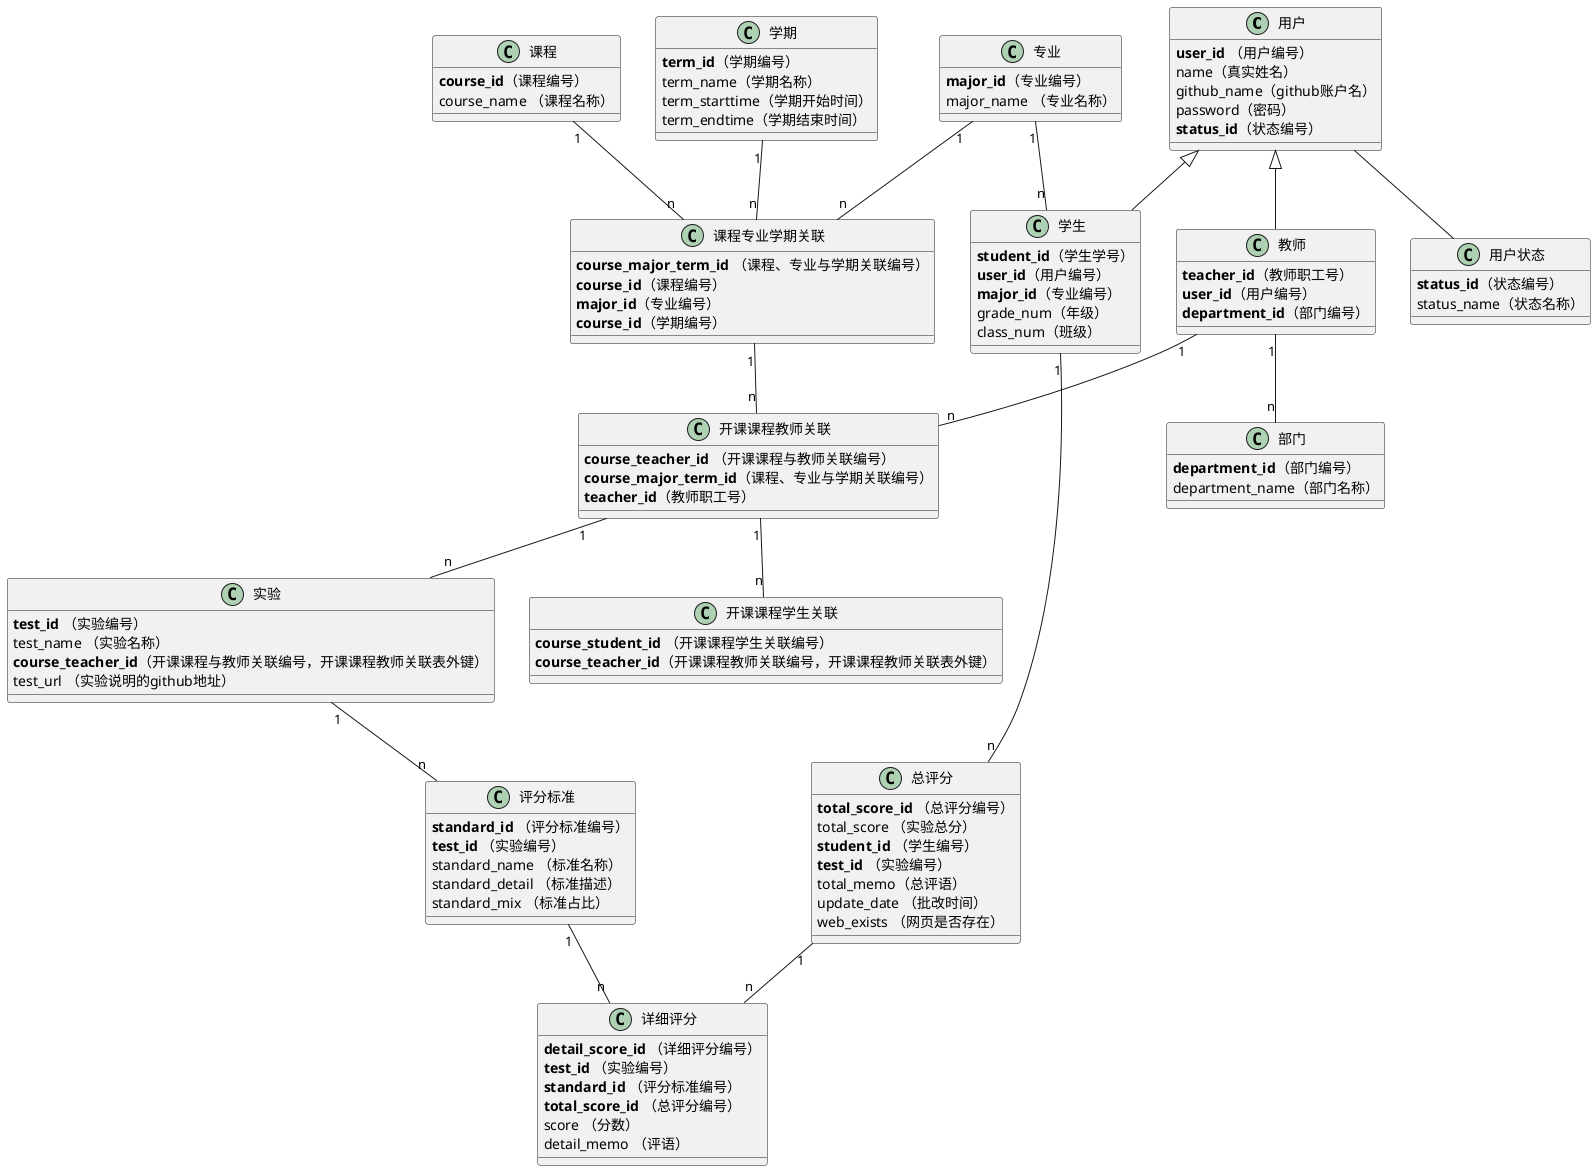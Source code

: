 @startuml
用户 <|-- 教师
用户 <|-- 学生
用户 -- 用户状态
专业 "1"--"n" 学生
教师 "1"--"n" 部门
教师 "1"--"n" 开课课程教师关联
课程专业学期关联 "1"--"n" 开课课程教师关联
课程 "1"--"n" 课程专业学期关联
专业 "1"--"n" 课程专业学期关联
学期 "1"--"n" 课程专业学期关联
开课课程教师关联 "1"--"n" 实验
开课课程教师关联 "1"--"n" 开课课程学生关联
实验 "1"--"n" 评分标准
总评分 "1"--"n" 详细评分
评分标准 "1"--"n" 详细评分
学生 "1"--"n" 总评分
class 用户{
<b>user_id</b> （用户编号）
name（真实姓名）
github_name（github账户名）
password（密码）
<b>status_id</b>（状态编号）
}
class 用户状态{
<b>status_id</b>（状态编号）
status_name（状态名称）
}
class 教师{
<b>teacher_id</b>（教师职工号）
<b>user_id</b>（用户编号）
<b>department_id</b>（部门编号）
}
class 部门{
<b>department_id</b>（部门编号）
department_name（部门名称）
}
class 学生{
<b>student_id</b>（学生学号）
<b>user_id</b>（用户编号）
<b>major_id</b>（专业编号）
grade_num（年级）
class_num（班级）
}
class 专业{
<b>major_id</b>（专业编号）
major_name （专业名称）
}
class 课程{
<b>course_id</b>（课程编号）
course_name （课程名称）
}

class 学期{
<b>term_id</b>（学期编号）
term_name（学期名称）
term_starttime（学期开始时间）
term_endtime（学期结束时间）
}
class 开课课程教师关联{
<b>course_teacher_id</b> （开课课程与教师关联编号）
<b>course_major_term_id</b>（课程、专业与学期关联编号）
<b>teacher_id</b>（教师职工号）
}
class 课程专业学期关联{
<b>course_major_term_id</b> （课程、专业与学期关联编号）
<b>course_id</b>（课程编号）
<b>major_id</b>（专业编号）
<b>course_id</b>（学期编号）
}
class 开课课程学生关联{
<b>course_student_id</b> （开课课程学生关联编号）
<b>course_teacher_id</b>（开课课程教师关联编号，开课课程教师关联表外键）
}
class 实验{
<b>test_id</b> （实验编号）
test_name （实验名称）
<b>course_teacher_id</b>（开课课程与教师关联编号，开课课程教师关联表外键）
test_url （实验说明的github地址）
}
class 评分标准{
<b>standard_id</b> （评分标准编号）
<b>test_id</b> （实验编号）
standard_name （标准名称）
standard_detail （标准描述）
standard_mix （标准占比）
}
class 详细评分{
<b>detail_score_id</b> （详细评分编号）
<b>test_id</b> （实验编号）
<b>standard_id</b> （评分标准编号）
<b>total_score_id</b> （总评分编号）
score （分数）
detail_memo （评语）
}
class 总评分{
<b>total_score_id</b> （总评分编号）
total_score （实验总分）
<b>student_id</b> （学生编号）
<b>test_id</b> （实验编号）
total_memo（总评语）
update_date （批改时间）
web_exists （网页是否存在）
}
@enduml